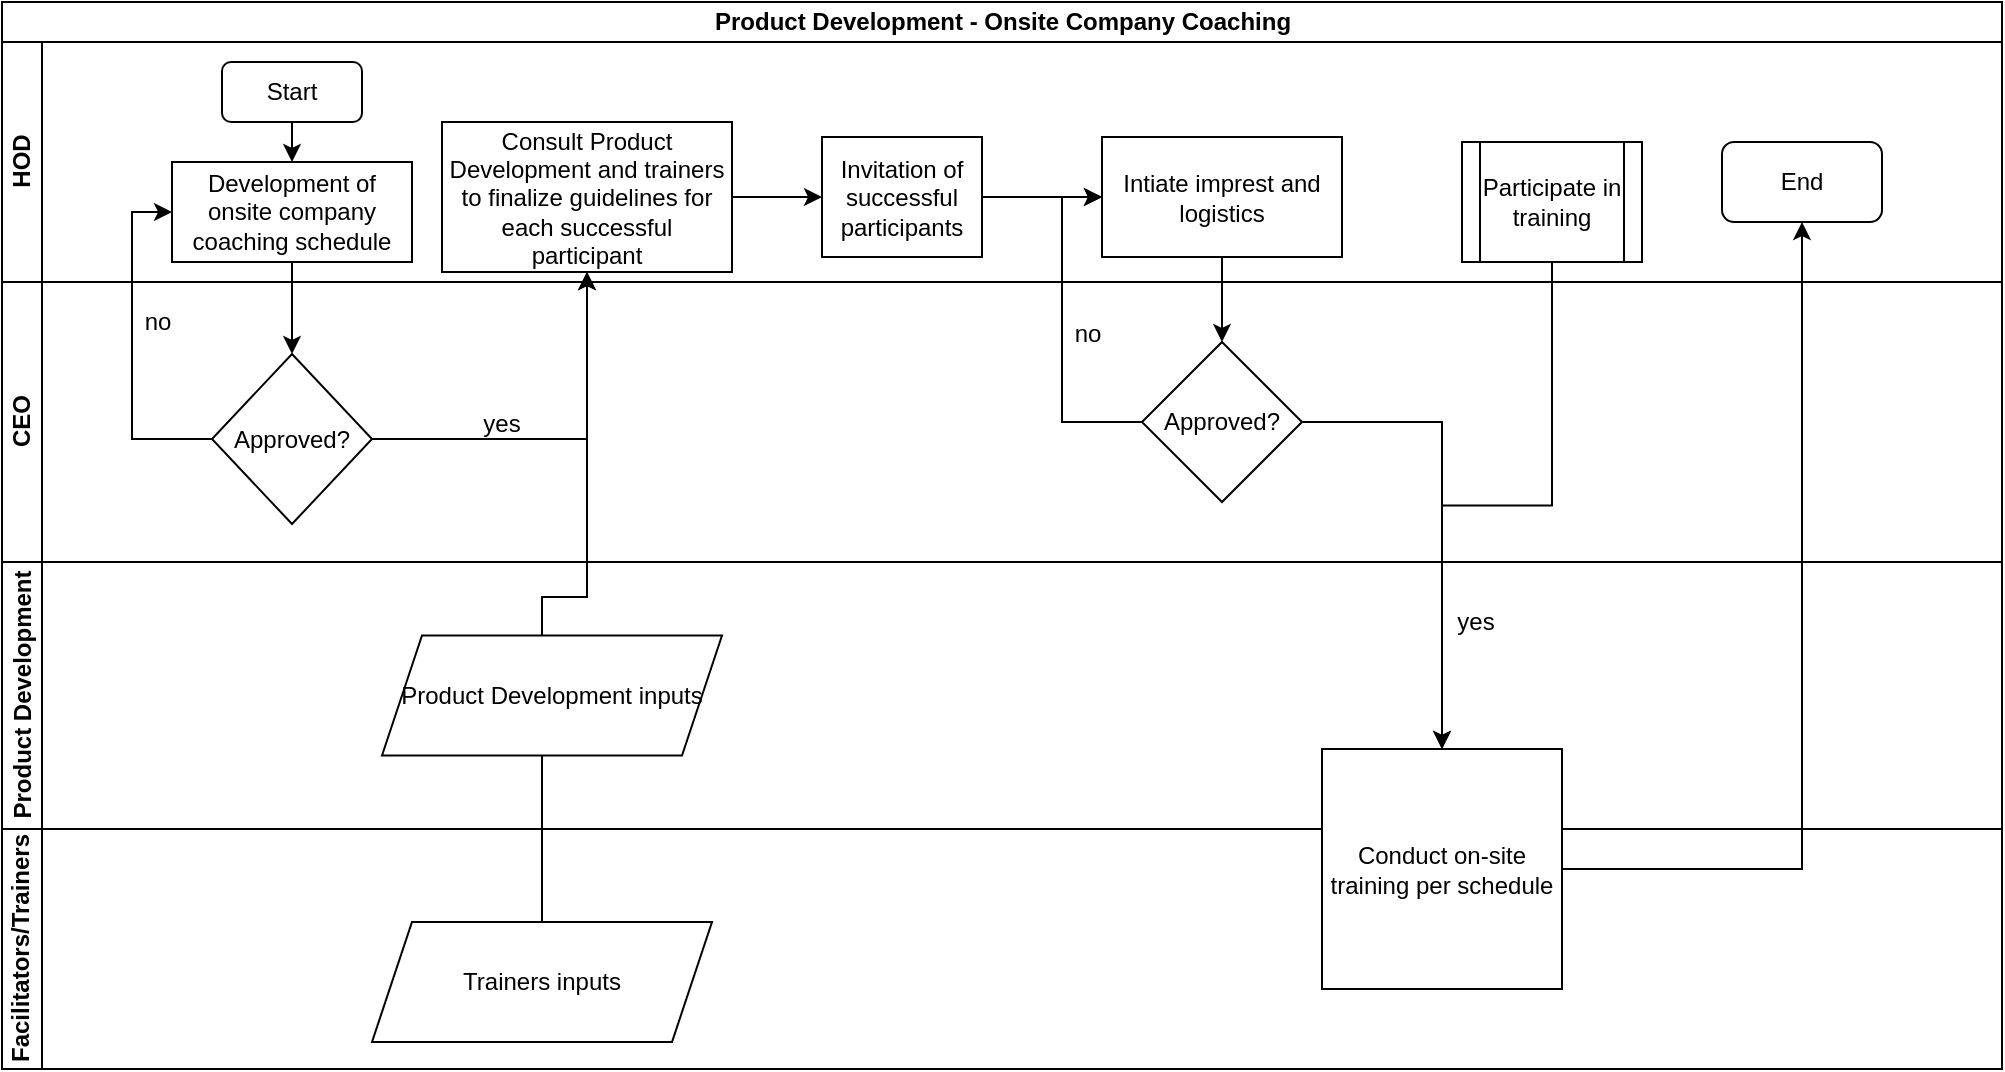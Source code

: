 <mxfile version="13.6.5" type="github">
  <diagram id="DY3eHfvOSPWDVCPXGx6p" name="Page-1">
    <mxGraphModel dx="1038" dy="547" grid="1" gridSize="10" guides="1" tooltips="1" connect="1" arrows="1" fold="1" page="1" pageScale="1" pageWidth="1169" pageHeight="827" math="0" shadow="0">
      <root>
        <mxCell id="0" />
        <mxCell id="1" parent="0" />
        <mxCell id="_B_kPmU5SBiJ9JDvNw43-22" value="" style="edgeStyle=orthogonalEdgeStyle;rounded=0;orthogonalLoop=1;jettySize=auto;html=1;" edge="1" parent="1" source="_B_kPmU5SBiJ9JDvNw43-19" target="_B_kPmU5SBiJ9JDvNw43-21">
          <mxGeometry relative="1" as="geometry" />
        </mxCell>
        <mxCell id="_B_kPmU5SBiJ9JDvNw43-19" value="Intiate imprest and logistics" style="whiteSpace=wrap;html=1;rounded=0;" vertex="1" parent="1">
          <mxGeometry x="580" y="157.5" width="120" height="60" as="geometry" />
        </mxCell>
        <mxCell id="_B_kPmU5SBiJ9JDvNw43-20" value="" style="edgeStyle=orthogonalEdgeStyle;rounded=0;orthogonalLoop=1;jettySize=auto;html=1;" edge="1" parent="1" source="_B_kPmU5SBiJ9JDvNw43-17" target="_B_kPmU5SBiJ9JDvNw43-19">
          <mxGeometry relative="1" as="geometry" />
        </mxCell>
        <mxCell id="_B_kPmU5SBiJ9JDvNw43-31" value="" style="edgeStyle=orthogonalEdgeStyle;rounded=0;orthogonalLoop=1;jettySize=auto;html=1;entryX=0;entryY=0.5;entryDx=0;entryDy=0;" edge="1" parent="1" source="_B_kPmU5SBiJ9JDvNw43-21" target="_B_kPmU5SBiJ9JDvNw43-19">
          <mxGeometry relative="1" as="geometry">
            <mxPoint x="540" y="300" as="targetPoint" />
            <Array as="points">
              <mxPoint x="560" y="300" />
              <mxPoint x="560" y="188" />
            </Array>
          </mxGeometry>
        </mxCell>
        <mxCell id="_B_kPmU5SBiJ9JDvNw43-1" value="Product Development - Onsite Company Coaching" style="swimlane;html=1;childLayout=stackLayout;resizeParent=1;resizeParentMax=0;horizontal=1;startSize=20;horizontalStack=0;" vertex="1" parent="1">
          <mxGeometry x="30" y="90" width="1000" height="533.5" as="geometry" />
        </mxCell>
        <mxCell id="_B_kPmU5SBiJ9JDvNw43-42" value="" style="edgeStyle=orthogonalEdgeStyle;rounded=0;orthogonalLoop=1;jettySize=auto;html=1;entryX=0.5;entryY=1;entryDx=0;entryDy=0;" edge="1" parent="_B_kPmU5SBiJ9JDvNw43-1" source="_B_kPmU5SBiJ9JDvNw43-40" target="_B_kPmU5SBiJ9JDvNw43-12">
          <mxGeometry relative="1" as="geometry">
            <mxPoint x="460" y="490" as="targetPoint" />
          </mxGeometry>
        </mxCell>
        <mxCell id="_B_kPmU5SBiJ9JDvNw43-2" value="HOD" style="swimlane;html=1;startSize=20;horizontal=0;" vertex="1" parent="_B_kPmU5SBiJ9JDvNw43-1">
          <mxGeometry y="20" width="1000" height="120" as="geometry" />
        </mxCell>
        <mxCell id="_B_kPmU5SBiJ9JDvNw43-5" value="Start" style="rounded=1;whiteSpace=wrap;html=1;" vertex="1" parent="_B_kPmU5SBiJ9JDvNw43-2">
          <mxGeometry x="110" y="10" width="70" height="30" as="geometry" />
        </mxCell>
        <mxCell id="_B_kPmU5SBiJ9JDvNw43-36" value="End" style="rounded=1;whiteSpace=wrap;html=1;" vertex="1" parent="_B_kPmU5SBiJ9JDvNw43-2">
          <mxGeometry x="860" y="50" width="80" height="40" as="geometry" />
        </mxCell>
        <mxCell id="_B_kPmU5SBiJ9JDvNw43-17" value="Invitation of successful participants" style="whiteSpace=wrap;html=1;rounded=0;" vertex="1" parent="_B_kPmU5SBiJ9JDvNw43-2">
          <mxGeometry x="410" y="47.5" width="80" height="60" as="geometry" />
        </mxCell>
        <mxCell id="_B_kPmU5SBiJ9JDvNw43-44" value="Participate in training" style="shape=process;whiteSpace=wrap;html=1;backgroundOutline=1;" vertex="1" parent="_B_kPmU5SBiJ9JDvNw43-2">
          <mxGeometry x="730" y="50" width="90" height="60" as="geometry" />
        </mxCell>
        <mxCell id="_B_kPmU5SBiJ9JDvNw43-6" value="Development of onsite company coaching schedule" style="rounded=0;whiteSpace=wrap;html=1;" vertex="1" parent="_B_kPmU5SBiJ9JDvNw43-2">
          <mxGeometry x="85" y="60" width="120" height="50" as="geometry" />
        </mxCell>
        <mxCell id="_B_kPmU5SBiJ9JDvNw43-12" value="Consult Product Development and trainers to finalize guidelines for each successful participant" style="whiteSpace=wrap;html=1;rounded=0;" vertex="1" parent="_B_kPmU5SBiJ9JDvNw43-2">
          <mxGeometry x="220" y="40" width="145" height="75" as="geometry" />
        </mxCell>
        <mxCell id="_B_kPmU5SBiJ9JDvNw43-16" value="" style="endArrow=classic;html=1;exitX=0.5;exitY=1;exitDx=0;exitDy=0;" edge="1" parent="_B_kPmU5SBiJ9JDvNw43-2" source="_B_kPmU5SBiJ9JDvNw43-5" target="_B_kPmU5SBiJ9JDvNw43-6">
          <mxGeometry width="50" height="50" relative="1" as="geometry">
            <mxPoint x="470" y="250" as="sourcePoint" />
            <mxPoint x="520" y="200" as="targetPoint" />
          </mxGeometry>
        </mxCell>
        <mxCell id="_B_kPmU5SBiJ9JDvNw43-18" value="" style="edgeStyle=orthogonalEdgeStyle;rounded=0;orthogonalLoop=1;jettySize=auto;html=1;" edge="1" parent="_B_kPmU5SBiJ9JDvNw43-2" source="_B_kPmU5SBiJ9JDvNw43-12" target="_B_kPmU5SBiJ9JDvNw43-17">
          <mxGeometry relative="1" as="geometry" />
        </mxCell>
        <mxCell id="_B_kPmU5SBiJ9JDvNw43-3" value="CEO" style="swimlane;html=1;startSize=20;horizontal=0;" vertex="1" parent="_B_kPmU5SBiJ9JDvNw43-1">
          <mxGeometry y="140" width="1000" height="140" as="geometry" />
        </mxCell>
        <mxCell id="_B_kPmU5SBiJ9JDvNw43-35" value="no" style="text;html=1;strokeColor=none;fillColor=none;align=center;verticalAlign=middle;whiteSpace=wrap;rounded=0;" vertex="1" parent="_B_kPmU5SBiJ9JDvNw43-3">
          <mxGeometry x="58" y="10" width="40" height="20" as="geometry" />
        </mxCell>
        <mxCell id="_B_kPmU5SBiJ9JDvNw43-32" value="no" style="text;html=1;strokeColor=none;fillColor=none;align=center;verticalAlign=middle;whiteSpace=wrap;rounded=0;" vertex="1" parent="_B_kPmU5SBiJ9JDvNw43-3">
          <mxGeometry x="523" y="16" width="40" height="20" as="geometry" />
        </mxCell>
        <mxCell id="_B_kPmU5SBiJ9JDvNw43-21" value="Approved?" style="rhombus;whiteSpace=wrap;html=1;rounded=0;" vertex="1" parent="_B_kPmU5SBiJ9JDvNw43-3">
          <mxGeometry x="570" y="30" width="80" height="80" as="geometry" />
        </mxCell>
        <mxCell id="_B_kPmU5SBiJ9JDvNw43-9" value="Approved?" style="rhombus;whiteSpace=wrap;html=1;rounded=0;" vertex="1" parent="_B_kPmU5SBiJ9JDvNw43-3">
          <mxGeometry x="105" y="36" width="80" height="85" as="geometry" />
        </mxCell>
        <mxCell id="_B_kPmU5SBiJ9JDvNw43-14" value="yes" style="text;html=1;strokeColor=none;fillColor=none;align=center;verticalAlign=middle;whiteSpace=wrap;rounded=0;" vertex="1" parent="_B_kPmU5SBiJ9JDvNw43-3">
          <mxGeometry x="230" y="61" width="40" height="20" as="geometry" />
        </mxCell>
        <mxCell id="_B_kPmU5SBiJ9JDvNw43-4" value="Product Development" style="swimlane;html=1;startSize=20;horizontal=0;" vertex="1" parent="_B_kPmU5SBiJ9JDvNw43-1">
          <mxGeometry y="280" width="1000" height="133.5" as="geometry" />
        </mxCell>
        <mxCell id="_B_kPmU5SBiJ9JDvNw43-29" value="yes" style="text;html=1;strokeColor=none;fillColor=none;align=center;verticalAlign=middle;whiteSpace=wrap;rounded=0;" vertex="1" parent="_B_kPmU5SBiJ9JDvNw43-4">
          <mxGeometry x="717" y="20" width="40" height="20" as="geometry" />
        </mxCell>
        <mxCell id="_B_kPmU5SBiJ9JDvNw43-39" value="Product Development inputs" style="shape=parallelogram;perimeter=parallelogramPerimeter;whiteSpace=wrap;html=1;fixedSize=1;" vertex="1" parent="_B_kPmU5SBiJ9JDvNw43-4">
          <mxGeometry x="190" y="36.75" width="170" height="60" as="geometry" />
        </mxCell>
        <mxCell id="_B_kPmU5SBiJ9JDvNw43-10" value="" style="edgeStyle=orthogonalEdgeStyle;rounded=0;orthogonalLoop=1;jettySize=auto;html=1;" edge="1" parent="_B_kPmU5SBiJ9JDvNw43-1" source="_B_kPmU5SBiJ9JDvNw43-6" target="_B_kPmU5SBiJ9JDvNw43-9">
          <mxGeometry relative="1" as="geometry" />
        </mxCell>
        <mxCell id="_B_kPmU5SBiJ9JDvNw43-13" value="" style="edgeStyle=orthogonalEdgeStyle;rounded=0;orthogonalLoop=1;jettySize=auto;html=1;" edge="1" parent="_B_kPmU5SBiJ9JDvNw43-1" source="_B_kPmU5SBiJ9JDvNw43-9" target="_B_kPmU5SBiJ9JDvNw43-12">
          <mxGeometry relative="1" as="geometry" />
        </mxCell>
        <mxCell id="_B_kPmU5SBiJ9JDvNw43-15" value="Facilitators/Trainers" style="swimlane;html=1;startSize=20;horizontal=0;" vertex="1" parent="_B_kPmU5SBiJ9JDvNw43-1">
          <mxGeometry y="413.5" width="1000" height="120" as="geometry" />
        </mxCell>
        <mxCell id="_B_kPmU5SBiJ9JDvNw43-25" value="Conduct on-site training per schedule" style="whiteSpace=wrap;html=1;rounded=0;" vertex="1" parent="_B_kPmU5SBiJ9JDvNw43-15">
          <mxGeometry x="660" y="-40" width="120" height="120" as="geometry" />
        </mxCell>
        <mxCell id="_B_kPmU5SBiJ9JDvNw43-40" value="Trainers inputs" style="shape=parallelogram;perimeter=parallelogramPerimeter;whiteSpace=wrap;html=1;fixedSize=1;" vertex="1" parent="_B_kPmU5SBiJ9JDvNw43-15">
          <mxGeometry x="185" y="46.5" width="170" height="60" as="geometry" />
        </mxCell>
        <mxCell id="_B_kPmU5SBiJ9JDvNw43-26" value="" style="edgeStyle=orthogonalEdgeStyle;rounded=0;orthogonalLoop=1;jettySize=auto;html=1;" edge="1" parent="_B_kPmU5SBiJ9JDvNw43-1" source="_B_kPmU5SBiJ9JDvNw43-21" target="_B_kPmU5SBiJ9JDvNw43-25">
          <mxGeometry relative="1" as="geometry" />
        </mxCell>
        <mxCell id="_B_kPmU5SBiJ9JDvNw43-34" value="" style="edgeStyle=orthogonalEdgeStyle;rounded=0;orthogonalLoop=1;jettySize=auto;html=1;entryX=0;entryY=0.5;entryDx=0;entryDy=0;" edge="1" parent="_B_kPmU5SBiJ9JDvNw43-1" source="_B_kPmU5SBiJ9JDvNw43-9" target="_B_kPmU5SBiJ9JDvNw43-6">
          <mxGeometry relative="1" as="geometry">
            <mxPoint x="145" y="353.5" as="targetPoint" />
            <Array as="points">
              <mxPoint x="65" y="219" />
              <mxPoint x="65" y="105" />
            </Array>
          </mxGeometry>
        </mxCell>
        <mxCell id="_B_kPmU5SBiJ9JDvNw43-38" value="" style="edgeStyle=orthogonalEdgeStyle;rounded=0;orthogonalLoop=1;jettySize=auto;html=1;" edge="1" parent="_B_kPmU5SBiJ9JDvNw43-1" source="_B_kPmU5SBiJ9JDvNw43-25" target="_B_kPmU5SBiJ9JDvNw43-36">
          <mxGeometry relative="1" as="geometry">
            <mxPoint x="870" y="423.5" as="targetPoint" />
            <Array as="points">
              <mxPoint x="900" y="434" />
            </Array>
          </mxGeometry>
        </mxCell>
        <mxCell id="_B_kPmU5SBiJ9JDvNw43-46" value="" style="edgeStyle=orthogonalEdgeStyle;rounded=0;orthogonalLoop=1;jettySize=auto;html=1;entryX=0.5;entryY=0;entryDx=0;entryDy=0;" edge="1" parent="_B_kPmU5SBiJ9JDvNw43-1" source="_B_kPmU5SBiJ9JDvNw43-44" target="_B_kPmU5SBiJ9JDvNw43-25">
          <mxGeometry relative="1" as="geometry">
            <mxPoint x="735" y="210" as="targetPoint" />
          </mxGeometry>
        </mxCell>
      </root>
    </mxGraphModel>
  </diagram>
</mxfile>
